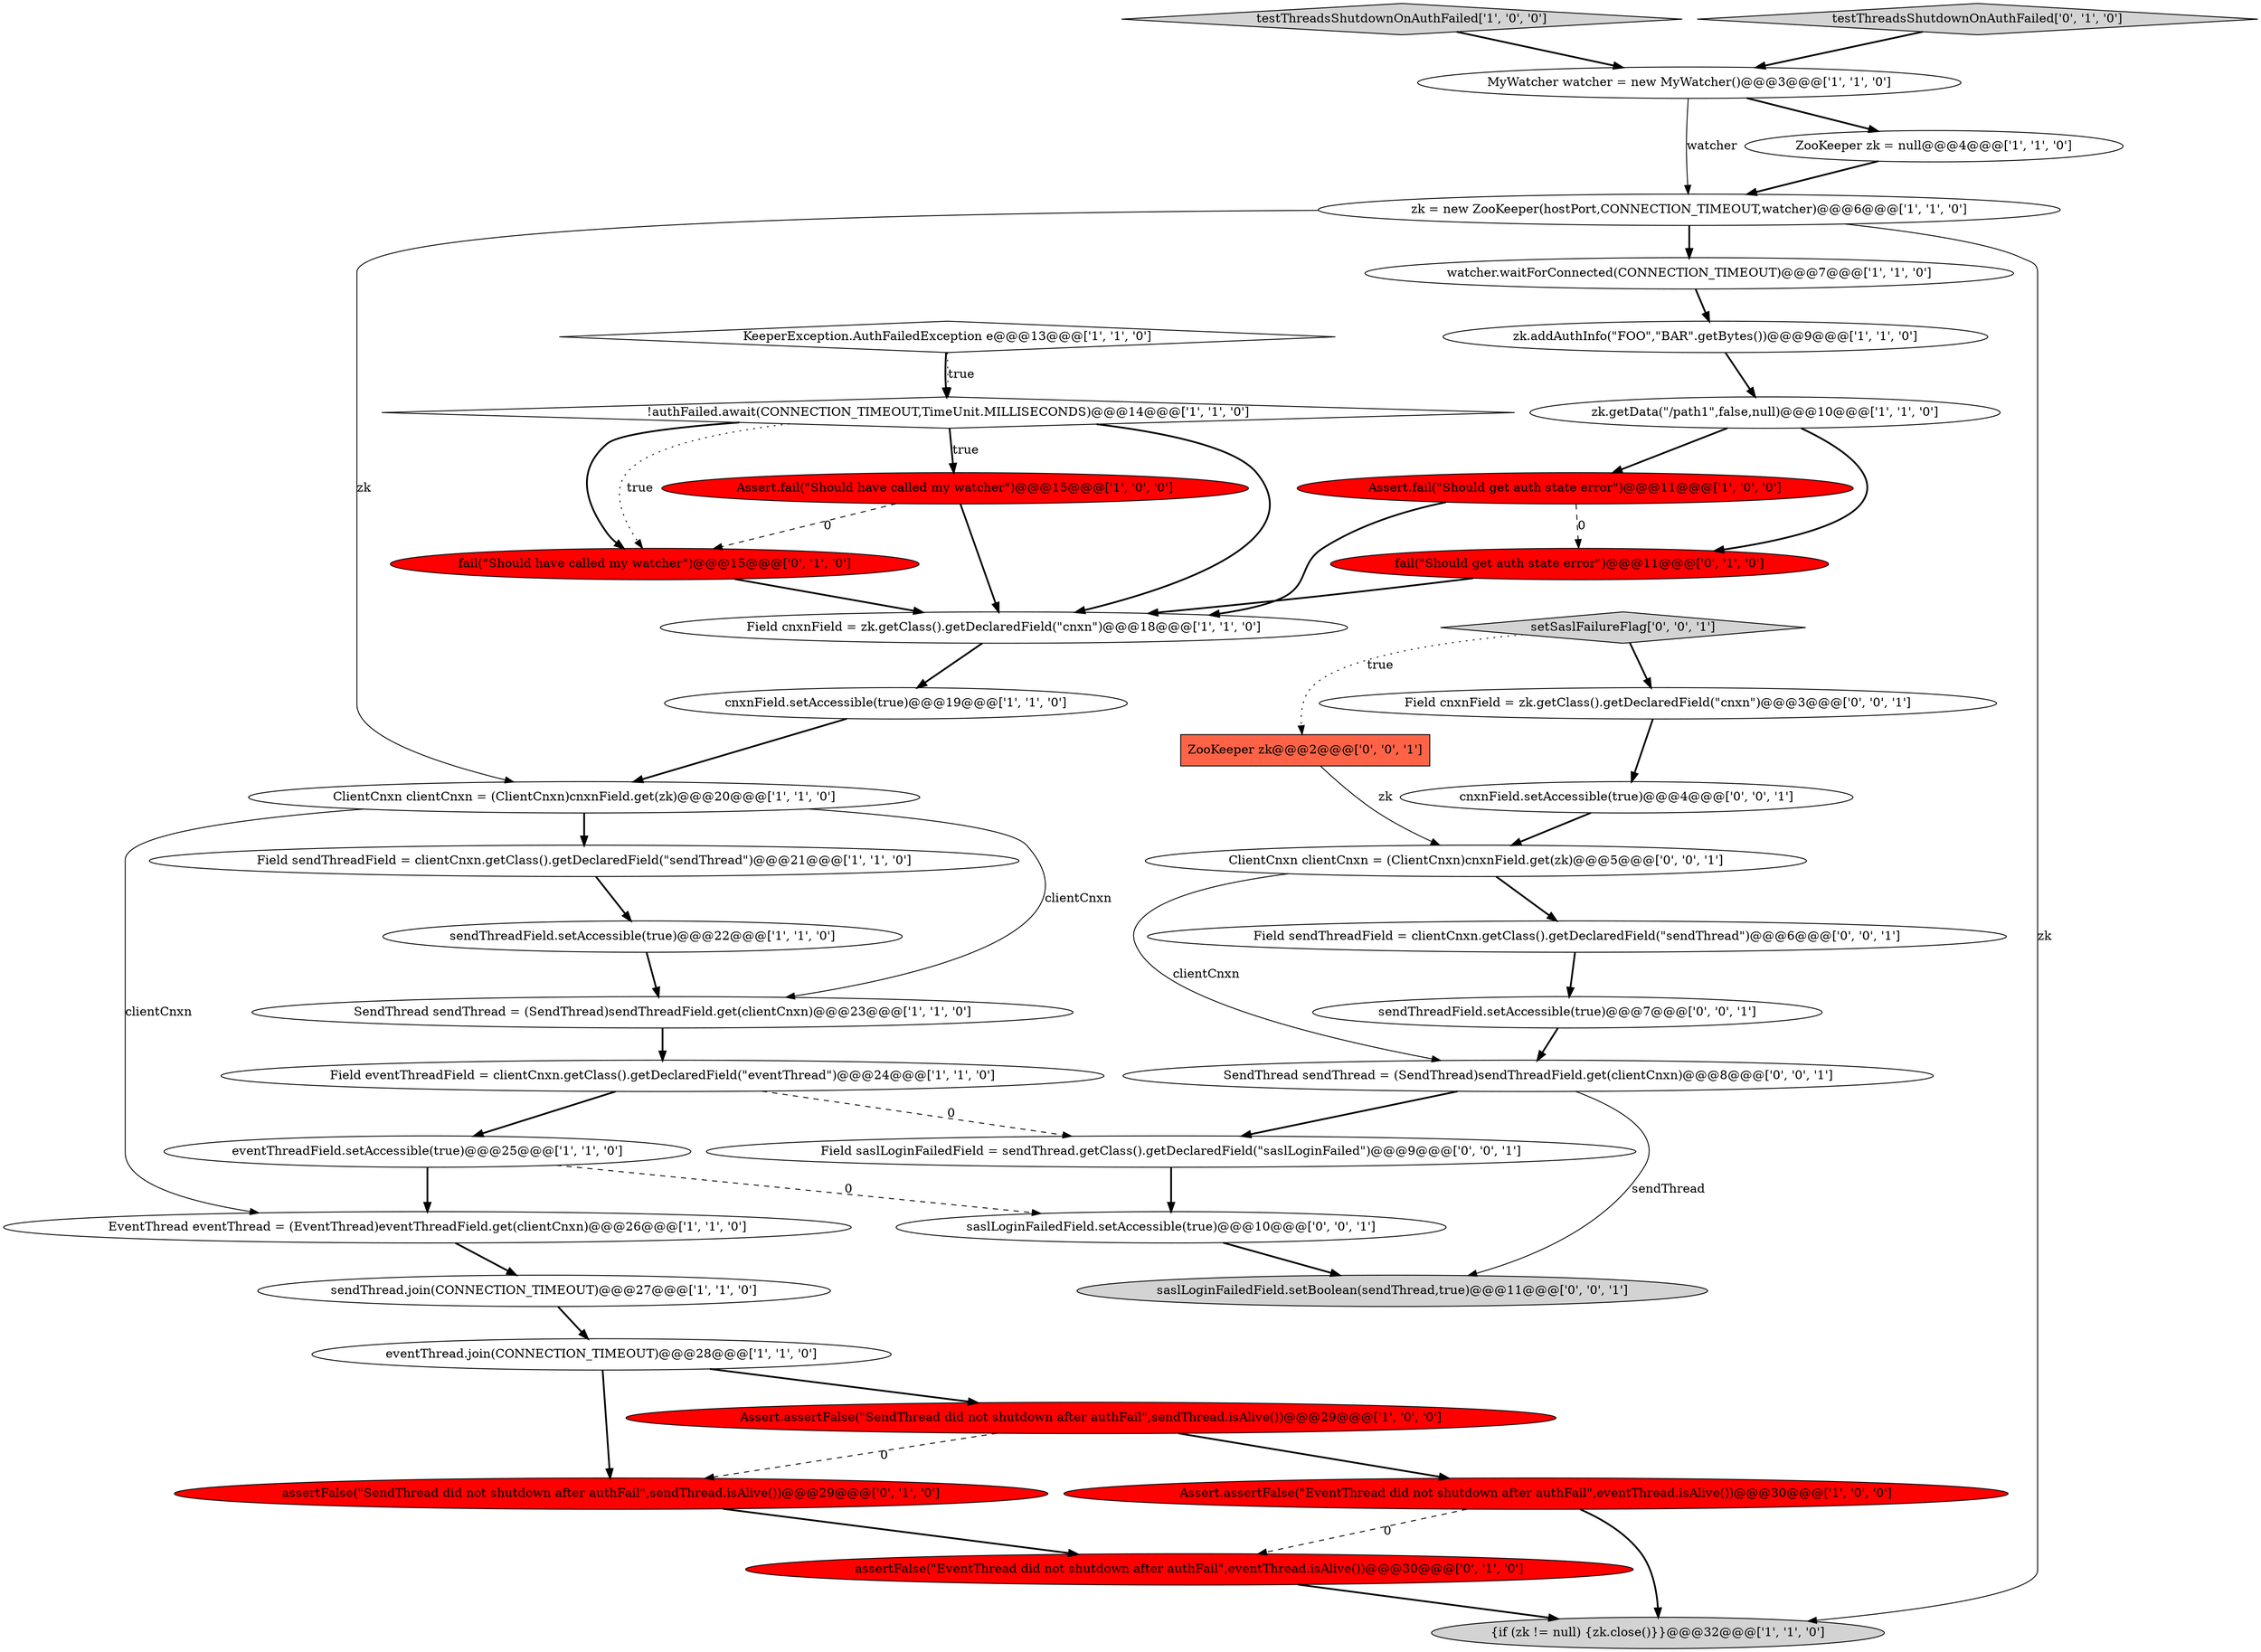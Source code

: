 digraph {
16 [style = filled, label = "zk.getData(\"/path1\",false,null)@@@10@@@['1', '1', '0']", fillcolor = white, shape = ellipse image = "AAA0AAABBB1BBB"];
34 [style = filled, label = "ClientCnxn clientCnxn = (ClientCnxn)cnxnField.get(zk)@@@5@@@['0', '0', '1']", fillcolor = white, shape = ellipse image = "AAA0AAABBB3BBB"];
11 [style = filled, label = "Assert.assertFalse(\"EventThread did not shutdown after authFail\",eventThread.isAlive())@@@30@@@['1', '0', '0']", fillcolor = red, shape = ellipse image = "AAA1AAABBB1BBB"];
10 [style = filled, label = "Field eventThreadField = clientCnxn.getClass().getDeclaredField(\"eventThread\")@@@24@@@['1', '1', '0']", fillcolor = white, shape = ellipse image = "AAA0AAABBB1BBB"];
17 [style = filled, label = "testThreadsShutdownOnAuthFailed['1', '0', '0']", fillcolor = lightgray, shape = diamond image = "AAA0AAABBB1BBB"];
12 [style = filled, label = "{if (zk != null) {zk.close()}}@@@32@@@['1', '1', '0']", fillcolor = lightgray, shape = ellipse image = "AAA0AAABBB1BBB"];
22 [style = filled, label = "SendThread sendThread = (SendThread)sendThreadField.get(clientCnxn)@@@23@@@['1', '1', '0']", fillcolor = white, shape = ellipse image = "AAA0AAABBB1BBB"];
36 [style = filled, label = "saslLoginFailedField.setBoolean(sendThread,true)@@@11@@@['0', '0', '1']", fillcolor = lightgray, shape = ellipse image = "AAA0AAABBB3BBB"];
1 [style = filled, label = "eventThreadField.setAccessible(true)@@@25@@@['1', '1', '0']", fillcolor = white, shape = ellipse image = "AAA0AAABBB1BBB"];
29 [style = filled, label = "fail(\"Should have called my watcher\")@@@15@@@['0', '1', '0']", fillcolor = red, shape = ellipse image = "AAA1AAABBB2BBB"];
40 [style = filled, label = "saslLoginFailedField.setAccessible(true)@@@10@@@['0', '0', '1']", fillcolor = white, shape = ellipse image = "AAA0AAABBB3BBB"];
9 [style = filled, label = "MyWatcher watcher = new MyWatcher()@@@3@@@['1', '1', '0']", fillcolor = white, shape = ellipse image = "AAA0AAABBB1BBB"];
24 [style = filled, label = "EventThread eventThread = (EventThread)eventThreadField.get(clientCnxn)@@@26@@@['1', '1', '0']", fillcolor = white, shape = ellipse image = "AAA0AAABBB1BBB"];
35 [style = filled, label = "setSaslFailureFlag['0', '0', '1']", fillcolor = lightgray, shape = diamond image = "AAA0AAABBB3BBB"];
8 [style = filled, label = "zk.addAuthInfo(\"FOO\",\"BAR\".getBytes())@@@9@@@['1', '1', '0']", fillcolor = white, shape = ellipse image = "AAA0AAABBB1BBB"];
15 [style = filled, label = "KeeperException.AuthFailedException e@@@13@@@['1', '1', '0']", fillcolor = white, shape = diamond image = "AAA0AAABBB1BBB"];
31 [style = filled, label = "SendThread sendThread = (SendThread)sendThreadField.get(clientCnxn)@@@8@@@['0', '0', '1']", fillcolor = white, shape = ellipse image = "AAA0AAABBB3BBB"];
38 [style = filled, label = "Field sendThreadField = clientCnxn.getClass().getDeclaredField(\"sendThread\")@@@6@@@['0', '0', '1']", fillcolor = white, shape = ellipse image = "AAA0AAABBB3BBB"];
18 [style = filled, label = "zk = new ZooKeeper(hostPort,CONNECTION_TIMEOUT,watcher)@@@6@@@['1', '1', '0']", fillcolor = white, shape = ellipse image = "AAA0AAABBB1BBB"];
2 [style = filled, label = "ClientCnxn clientCnxn = (ClientCnxn)cnxnField.get(zk)@@@20@@@['1', '1', '0']", fillcolor = white, shape = ellipse image = "AAA0AAABBB1BBB"];
19 [style = filled, label = "Field cnxnField = zk.getClass().getDeclaredField(\"cnxn\")@@@18@@@['1', '1', '0']", fillcolor = white, shape = ellipse image = "AAA0AAABBB1BBB"];
39 [style = filled, label = "sendThreadField.setAccessible(true)@@@7@@@['0', '0', '1']", fillcolor = white, shape = ellipse image = "AAA0AAABBB3BBB"];
7 [style = filled, label = "Assert.fail(\"Should have called my watcher\")@@@15@@@['1', '0', '0']", fillcolor = red, shape = ellipse image = "AAA1AAABBB1BBB"];
37 [style = filled, label = "ZooKeeper zk@@@2@@@['0', '0', '1']", fillcolor = tomato, shape = box image = "AAA0AAABBB3BBB"];
14 [style = filled, label = "sendThread.join(CONNECTION_TIMEOUT)@@@27@@@['1', '1', '0']", fillcolor = white, shape = ellipse image = "AAA0AAABBB1BBB"];
27 [style = filled, label = "assertFalse(\"EventThread did not shutdown after authFail\",eventThread.isAlive())@@@30@@@['0', '1', '0']", fillcolor = red, shape = ellipse image = "AAA1AAABBB2BBB"];
32 [style = filled, label = "Field cnxnField = zk.getClass().getDeclaredField(\"cnxn\")@@@3@@@['0', '0', '1']", fillcolor = white, shape = ellipse image = "AAA0AAABBB3BBB"];
13 [style = filled, label = "Assert.fail(\"Should get auth state error\")@@@11@@@['1', '0', '0']", fillcolor = red, shape = ellipse image = "AAA1AAABBB1BBB"];
33 [style = filled, label = "Field saslLoginFailedField = sendThread.getClass().getDeclaredField(\"saslLoginFailed\")@@@9@@@['0', '0', '1']", fillcolor = white, shape = ellipse image = "AAA0AAABBB3BBB"];
5 [style = filled, label = "Field sendThreadField = clientCnxn.getClass().getDeclaredField(\"sendThread\")@@@21@@@['1', '1', '0']", fillcolor = white, shape = ellipse image = "AAA0AAABBB1BBB"];
23 [style = filled, label = "ZooKeeper zk = null@@@4@@@['1', '1', '0']", fillcolor = white, shape = ellipse image = "AAA0AAABBB1BBB"];
21 [style = filled, label = "Assert.assertFalse(\"SendThread did not shutdown after authFail\",sendThread.isAlive())@@@29@@@['1', '0', '0']", fillcolor = red, shape = ellipse image = "AAA1AAABBB1BBB"];
28 [style = filled, label = "testThreadsShutdownOnAuthFailed['0', '1', '0']", fillcolor = lightgray, shape = diamond image = "AAA0AAABBB2BBB"];
3 [style = filled, label = "cnxnField.setAccessible(true)@@@19@@@['1', '1', '0']", fillcolor = white, shape = ellipse image = "AAA0AAABBB1BBB"];
6 [style = filled, label = "watcher.waitForConnected(CONNECTION_TIMEOUT)@@@7@@@['1', '1', '0']", fillcolor = white, shape = ellipse image = "AAA0AAABBB1BBB"];
30 [style = filled, label = "cnxnField.setAccessible(true)@@@4@@@['0', '0', '1']", fillcolor = white, shape = ellipse image = "AAA0AAABBB3BBB"];
26 [style = filled, label = "assertFalse(\"SendThread did not shutdown after authFail\",sendThread.isAlive())@@@29@@@['0', '1', '0']", fillcolor = red, shape = ellipse image = "AAA1AAABBB2BBB"];
0 [style = filled, label = "sendThreadField.setAccessible(true)@@@22@@@['1', '1', '0']", fillcolor = white, shape = ellipse image = "AAA0AAABBB1BBB"];
20 [style = filled, label = "!authFailed.await(CONNECTION_TIMEOUT,TimeUnit.MILLISECONDS)@@@14@@@['1', '1', '0']", fillcolor = white, shape = diamond image = "AAA0AAABBB1BBB"];
4 [style = filled, label = "eventThread.join(CONNECTION_TIMEOUT)@@@28@@@['1', '1', '0']", fillcolor = white, shape = ellipse image = "AAA0AAABBB1BBB"];
25 [style = filled, label = "fail(\"Should get auth state error\")@@@11@@@['0', '1', '0']", fillcolor = red, shape = ellipse image = "AAA1AAABBB2BBB"];
8->16 [style = bold, label=""];
18->2 [style = solid, label="zk"];
16->13 [style = bold, label=""];
27->12 [style = bold, label=""];
20->29 [style = bold, label=""];
17->9 [style = bold, label=""];
4->21 [style = bold, label=""];
4->26 [style = bold, label=""];
28->9 [style = bold, label=""];
35->32 [style = bold, label=""];
15->20 [style = dotted, label="true"];
16->25 [style = bold, label=""];
11->12 [style = bold, label=""];
30->34 [style = bold, label=""];
10->33 [style = dashed, label="0"];
18->12 [style = solid, label="zk"];
2->22 [style = solid, label="clientCnxn"];
20->7 [style = dotted, label="true"];
13->25 [style = dashed, label="0"];
32->30 [style = bold, label=""];
38->39 [style = bold, label=""];
24->14 [style = bold, label=""];
1->40 [style = dashed, label="0"];
9->23 [style = bold, label=""];
26->27 [style = bold, label=""];
13->19 [style = bold, label=""];
9->18 [style = solid, label="watcher"];
33->40 [style = bold, label=""];
29->19 [style = bold, label=""];
3->2 [style = bold, label=""];
5->0 [style = bold, label=""];
21->11 [style = bold, label=""];
18->6 [style = bold, label=""];
39->31 [style = bold, label=""];
40->36 [style = bold, label=""];
1->24 [style = bold, label=""];
15->20 [style = bold, label=""];
31->33 [style = bold, label=""];
0->22 [style = bold, label=""];
2->24 [style = solid, label="clientCnxn"];
20->29 [style = dotted, label="true"];
6->8 [style = bold, label=""];
21->26 [style = dashed, label="0"];
25->19 [style = bold, label=""];
22->10 [style = bold, label=""];
31->36 [style = solid, label="sendThread"];
34->31 [style = solid, label="clientCnxn"];
7->29 [style = dashed, label="0"];
35->37 [style = dotted, label="true"];
11->27 [style = dashed, label="0"];
34->38 [style = bold, label=""];
20->7 [style = bold, label=""];
20->19 [style = bold, label=""];
10->1 [style = bold, label=""];
7->19 [style = bold, label=""];
19->3 [style = bold, label=""];
23->18 [style = bold, label=""];
2->5 [style = bold, label=""];
14->4 [style = bold, label=""];
37->34 [style = solid, label="zk"];
}

